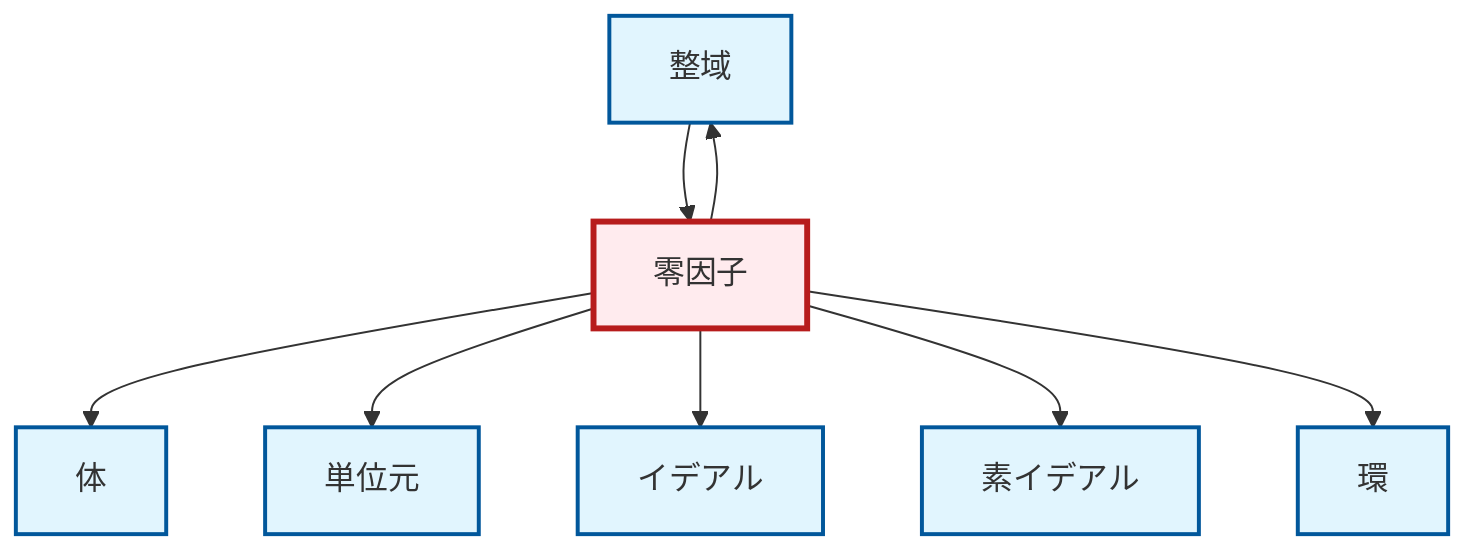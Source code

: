 graph TD
    classDef definition fill:#e1f5fe,stroke:#01579b,stroke-width:2px
    classDef theorem fill:#f3e5f5,stroke:#4a148c,stroke-width:2px
    classDef axiom fill:#fff3e0,stroke:#e65100,stroke-width:2px
    classDef example fill:#e8f5e9,stroke:#1b5e20,stroke-width:2px
    classDef current fill:#ffebee,stroke:#b71c1c,stroke-width:3px
    def-prime-ideal["素イデアル"]:::definition
    def-ideal["イデアル"]:::definition
    def-integral-domain["整域"]:::definition
    def-field["体"]:::definition
    def-identity-element["単位元"]:::definition
    def-zero-divisor["零因子"]:::definition
    def-ring["環"]:::definition
    def-zero-divisor --> def-field
    def-zero-divisor --> def-integral-domain
    def-zero-divisor --> def-identity-element
    def-zero-divisor --> def-ideal
    def-zero-divisor --> def-prime-ideal
    def-zero-divisor --> def-ring
    def-integral-domain --> def-zero-divisor
    class def-zero-divisor current